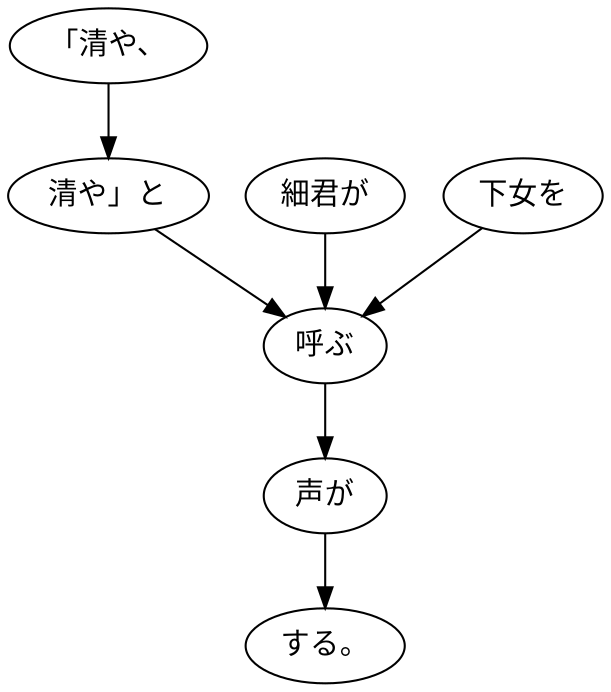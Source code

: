 digraph graph8918 {
	node0 [label="「清や、"];
	node1 [label="清や」と"];
	node2 [label="細君が"];
	node3 [label="下女を"];
	node4 [label="呼ぶ"];
	node5 [label="声が"];
	node6 [label="する。"];
	node0 -> node1;
	node1 -> node4;
	node2 -> node4;
	node3 -> node4;
	node4 -> node5;
	node5 -> node6;
}

